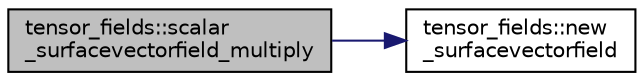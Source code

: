 digraph "tensor_fields::scalar_surfacevectorfield_multiply"
{
 // LATEX_PDF_SIZE
  edge [fontname="Helvetica",fontsize="10",labelfontname="Helvetica",labelfontsize="10"];
  node [fontname="Helvetica",fontsize="10",shape=record];
  rankdir="LR";
  Node1 [label="tensor_fields::scalar\l_surfacevectorfield_multiply",height=0.2,width=0.4,color="black", fillcolor="grey75", style="filled", fontcolor="black",tooltip=" "];
  Node1 -> Node2 [color="midnightblue",fontsize="10",style="solid",fontname="Helvetica"];
  Node2 [label="tensor_fields::new\l_surfacevectorfield",height=0.2,width=0.4,color="black", fillcolor="white", style="filled",URL="$namespacetensor__fields.html#a4d60ee914ac1da3fd430425a2e9ae35d",tooltip=" "];
}
